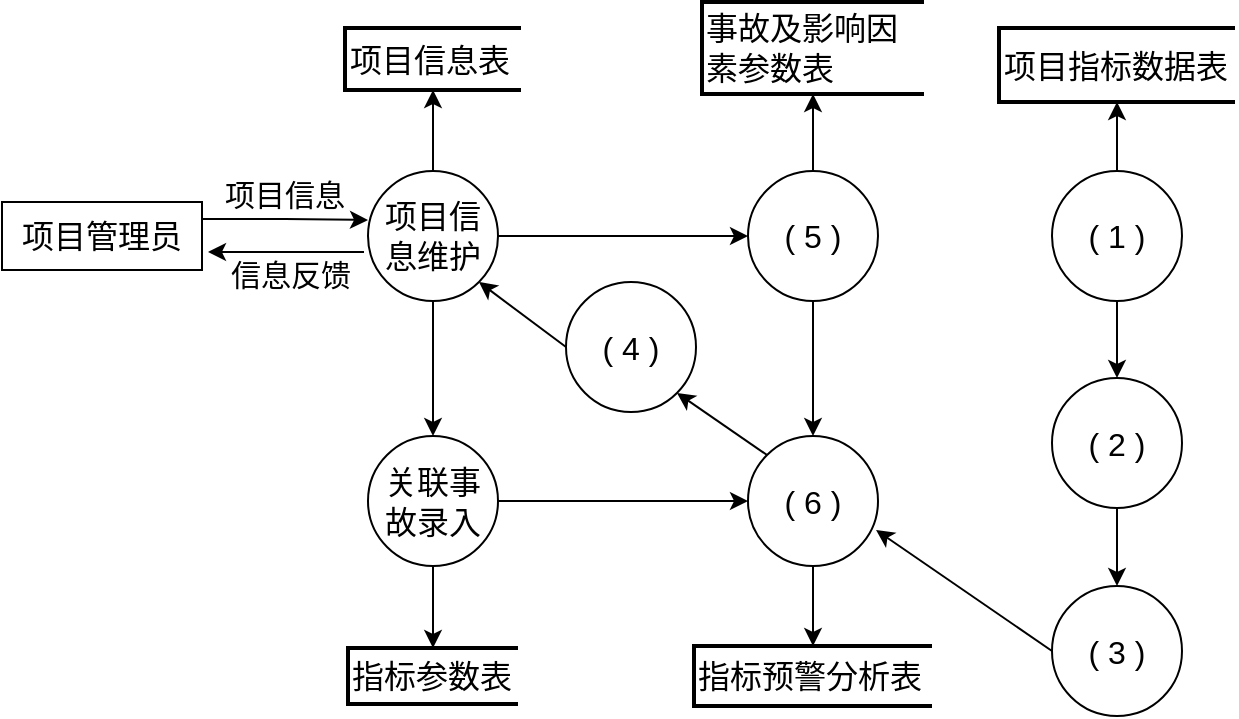 <mxfile version="21.6.5" type="github">
  <diagram name="第 1 页" id="edIoZuRB3zaZxlKi64ll">
    <mxGraphModel dx="1194" dy="810" grid="0" gridSize="10" guides="1" tooltips="1" connect="1" arrows="1" fold="1" page="1" pageScale="1" pageWidth="2000" pageHeight="1400" math="0" shadow="0">
      <root>
        <mxCell id="0" />
        <mxCell id="1" parent="0" />
        <mxCell id="qfht6-_884fc5smqtkyN-35" style="edgeStyle=orthogonalEdgeStyle;rounded=0;orthogonalLoop=1;jettySize=auto;html=1;exitX=1;exitY=0.25;exitDx=0;exitDy=0;entryX=0;entryY=0.377;entryDx=0;entryDy=0;entryPerimeter=0;" edge="1" parent="1" source="qfht6-_884fc5smqtkyN-33" target="qfht6-_884fc5smqtkyN-34">
          <mxGeometry relative="1" as="geometry" />
        </mxCell>
        <mxCell id="qfht6-_884fc5smqtkyN-38" value="项目信息" style="edgeLabel;html=1;align=center;verticalAlign=middle;resizable=0;points=[];fontSize=15;" vertex="1" connectable="0" parent="qfht6-_884fc5smqtkyN-35">
          <mxGeometry x="-0.063" relative="1" as="geometry">
            <mxPoint x="2" y="-13" as="offset" />
          </mxGeometry>
        </mxCell>
        <mxCell id="qfht6-_884fc5smqtkyN-33" value="项目管理员" style="rounded=0;whiteSpace=wrap;html=1;fontSize=16;imageWidth=24;imageHeight=24;" vertex="1" parent="1">
          <mxGeometry x="205" y="304" width="100" height="34" as="geometry" />
        </mxCell>
        <mxCell id="qfht6-_884fc5smqtkyN-46" value="" style="edgeStyle=orthogonalEdgeStyle;rounded=0;orthogonalLoop=1;jettySize=auto;html=1;" edge="1" parent="1" source="qfht6-_884fc5smqtkyN-34" target="qfht6-_884fc5smqtkyN-40">
          <mxGeometry relative="1" as="geometry" />
        </mxCell>
        <mxCell id="qfht6-_884fc5smqtkyN-48" value="" style="edgeStyle=orthogonalEdgeStyle;rounded=0;orthogonalLoop=1;jettySize=auto;html=1;" edge="1" parent="1" source="qfht6-_884fc5smqtkyN-34" target="qfht6-_884fc5smqtkyN-47">
          <mxGeometry relative="1" as="geometry" />
        </mxCell>
        <mxCell id="qfht6-_884fc5smqtkyN-53" style="edgeStyle=orthogonalEdgeStyle;rounded=0;orthogonalLoop=1;jettySize=auto;html=1;exitX=1;exitY=0.5;exitDx=0;exitDy=0;" edge="1" parent="1" source="qfht6-_884fc5smqtkyN-34" target="qfht6-_884fc5smqtkyN-51">
          <mxGeometry relative="1" as="geometry" />
        </mxCell>
        <mxCell id="qfht6-_884fc5smqtkyN-34" value="项目信息维护" style="ellipse;whiteSpace=wrap;html=1;aspect=fixed;fontSize=16;" vertex="1" parent="1">
          <mxGeometry x="388" y="288.5" width="65" height="65" as="geometry" />
        </mxCell>
        <mxCell id="qfht6-_884fc5smqtkyN-37" style="edgeStyle=orthogonalEdgeStyle;rounded=0;orthogonalLoop=1;jettySize=auto;html=1;" edge="1" parent="1">
          <mxGeometry relative="1" as="geometry">
            <mxPoint x="386" y="329" as="sourcePoint" />
            <mxPoint x="308" y="329" as="targetPoint" />
          </mxGeometry>
        </mxCell>
        <mxCell id="qfht6-_884fc5smqtkyN-39" value="信息反馈" style="edgeLabel;html=1;align=center;verticalAlign=middle;resizable=0;points=[];fontSize=15;" vertex="1" connectable="0" parent="qfht6-_884fc5smqtkyN-37">
          <mxGeometry x="-0.12" y="4" relative="1" as="geometry">
            <mxPoint x="-3" y="7" as="offset" />
          </mxGeometry>
        </mxCell>
        <mxCell id="qfht6-_884fc5smqtkyN-40" value="项目信息表" style="strokeWidth=2;html=1;shape=mxgraph.flowchart.annotation_1;align=left;pointerEvents=1;fontSize=16;" vertex="1" parent="1">
          <mxGeometry x="376.5" y="217" width="88" height="31" as="geometry" />
        </mxCell>
        <mxCell id="qfht6-_884fc5smqtkyN-41" value="事故及影响因素参数表" style="strokeWidth=2;html=1;shape=mxgraph.flowchart.annotation_1;align=left;pointerEvents=1;fontSize=16;whiteSpace=wrap;" vertex="1" parent="1">
          <mxGeometry x="555" y="204" width="111" height="46" as="geometry" />
        </mxCell>
        <mxCell id="qfht6-_884fc5smqtkyN-42" value="指标预警分析表" style="strokeWidth=2;html=1;shape=mxgraph.flowchart.annotation_1;align=left;pointerEvents=1;fontSize=16;" vertex="1" parent="1">
          <mxGeometry x="551" y="526" width="119" height="30" as="geometry" />
        </mxCell>
        <mxCell id="qfht6-_884fc5smqtkyN-43" value="项目指标数据表" style="strokeWidth=2;html=1;shape=mxgraph.flowchart.annotation_1;align=left;pointerEvents=1;fontSize=16;" vertex="1" parent="1">
          <mxGeometry x="703.5" y="217" width="118" height="37" as="geometry" />
        </mxCell>
        <mxCell id="qfht6-_884fc5smqtkyN-44" value="指标参数表" style="strokeWidth=2;html=1;shape=mxgraph.flowchart.annotation_1;align=left;pointerEvents=1;fontSize=16;" vertex="1" parent="1">
          <mxGeometry x="378" y="527" width="85" height="28" as="geometry" />
        </mxCell>
        <mxCell id="qfht6-_884fc5smqtkyN-50" value="" style="edgeStyle=orthogonalEdgeStyle;rounded=0;orthogonalLoop=1;jettySize=auto;html=1;" edge="1" parent="1" source="qfht6-_884fc5smqtkyN-47" target="qfht6-_884fc5smqtkyN-44">
          <mxGeometry relative="1" as="geometry" />
        </mxCell>
        <mxCell id="qfht6-_884fc5smqtkyN-54" style="edgeStyle=orthogonalEdgeStyle;rounded=0;orthogonalLoop=1;jettySize=auto;html=1;exitX=1;exitY=0.5;exitDx=0;exitDy=0;entryX=0;entryY=0.5;entryDx=0;entryDy=0;" edge="1" parent="1" source="qfht6-_884fc5smqtkyN-47" target="qfht6-_884fc5smqtkyN-52">
          <mxGeometry relative="1" as="geometry" />
        </mxCell>
        <mxCell id="qfht6-_884fc5smqtkyN-47" value="关联事故录入" style="ellipse;whiteSpace=wrap;html=1;aspect=fixed;fontSize=16;" vertex="1" parent="1">
          <mxGeometry x="388" y="421" width="65" height="65" as="geometry" />
        </mxCell>
        <mxCell id="qfht6-_884fc5smqtkyN-60" value="" style="edgeStyle=orthogonalEdgeStyle;rounded=0;orthogonalLoop=1;jettySize=auto;html=1;" edge="1" parent="1" source="qfht6-_884fc5smqtkyN-51" target="qfht6-_884fc5smqtkyN-52">
          <mxGeometry relative="1" as="geometry" />
        </mxCell>
        <mxCell id="qfht6-_884fc5smqtkyN-62" value="" style="edgeStyle=orthogonalEdgeStyle;rounded=0;orthogonalLoop=1;jettySize=auto;html=1;" edge="1" parent="1" source="qfht6-_884fc5smqtkyN-51" target="qfht6-_884fc5smqtkyN-41">
          <mxGeometry relative="1" as="geometry" />
        </mxCell>
        <mxCell id="qfht6-_884fc5smqtkyN-51" value="( 5 )" style="ellipse;whiteSpace=wrap;html=1;aspect=fixed;fontSize=16;" vertex="1" parent="1">
          <mxGeometry x="578" y="288.5" width="65" height="65" as="geometry" />
        </mxCell>
        <mxCell id="qfht6-_884fc5smqtkyN-59" style="rounded=0;orthogonalLoop=1;jettySize=auto;html=1;exitX=0;exitY=0;exitDx=0;exitDy=0;entryX=1;entryY=1;entryDx=0;entryDy=0;" edge="1" parent="1" source="qfht6-_884fc5smqtkyN-52" target="qfht6-_884fc5smqtkyN-55">
          <mxGeometry relative="1" as="geometry" />
        </mxCell>
        <mxCell id="qfht6-_884fc5smqtkyN-61" value="" style="edgeStyle=orthogonalEdgeStyle;rounded=0;orthogonalLoop=1;jettySize=auto;html=1;" edge="1" parent="1" source="qfht6-_884fc5smqtkyN-52" target="qfht6-_884fc5smqtkyN-42">
          <mxGeometry relative="1" as="geometry" />
        </mxCell>
        <mxCell id="qfht6-_884fc5smqtkyN-52" value="( 6 )" style="ellipse;whiteSpace=wrap;html=1;aspect=fixed;fontSize=16;" vertex="1" parent="1">
          <mxGeometry x="578" y="421" width="65" height="65" as="geometry" />
        </mxCell>
        <mxCell id="qfht6-_884fc5smqtkyN-58" style="rounded=0;orthogonalLoop=1;jettySize=auto;html=1;exitX=0;exitY=0.5;exitDx=0;exitDy=0;entryX=1;entryY=1;entryDx=0;entryDy=0;" edge="1" parent="1" source="qfht6-_884fc5smqtkyN-55" target="qfht6-_884fc5smqtkyN-34">
          <mxGeometry relative="1" as="geometry" />
        </mxCell>
        <mxCell id="qfht6-_884fc5smqtkyN-55" value="( 4 )" style="ellipse;whiteSpace=wrap;html=1;aspect=fixed;fontSize=16;" vertex="1" parent="1">
          <mxGeometry x="487" y="344" width="65" height="65" as="geometry" />
        </mxCell>
        <mxCell id="qfht6-_884fc5smqtkyN-68" value="" style="edgeStyle=orthogonalEdgeStyle;rounded=0;orthogonalLoop=1;jettySize=auto;html=1;" edge="1" parent="1" source="qfht6-_884fc5smqtkyN-63" target="qfht6-_884fc5smqtkyN-65">
          <mxGeometry relative="1" as="geometry" />
        </mxCell>
        <mxCell id="qfht6-_884fc5smqtkyN-63" value="( 2 )" style="ellipse;whiteSpace=wrap;html=1;aspect=fixed;fontSize=16;" vertex="1" parent="1">
          <mxGeometry x="730" y="392" width="65" height="65" as="geometry" />
        </mxCell>
        <mxCell id="qfht6-_884fc5smqtkyN-66" value="" style="edgeStyle=orthogonalEdgeStyle;rounded=0;orthogonalLoop=1;jettySize=auto;html=1;" edge="1" parent="1" source="qfht6-_884fc5smqtkyN-64" target="qfht6-_884fc5smqtkyN-43">
          <mxGeometry relative="1" as="geometry" />
        </mxCell>
        <mxCell id="qfht6-_884fc5smqtkyN-67" value="" style="edgeStyle=orthogonalEdgeStyle;rounded=0;orthogonalLoop=1;jettySize=auto;html=1;" edge="1" parent="1" source="qfht6-_884fc5smqtkyN-64" target="qfht6-_884fc5smqtkyN-63">
          <mxGeometry relative="1" as="geometry" />
        </mxCell>
        <mxCell id="qfht6-_884fc5smqtkyN-64" value="( 1 )" style="ellipse;whiteSpace=wrap;html=1;aspect=fixed;fontSize=16;" vertex="1" parent="1">
          <mxGeometry x="730" y="288.5" width="65" height="65" as="geometry" />
        </mxCell>
        <mxCell id="qfht6-_884fc5smqtkyN-69" style="rounded=0;orthogonalLoop=1;jettySize=auto;html=1;exitX=0;exitY=0.5;exitDx=0;exitDy=0;entryX=0.985;entryY=0.723;entryDx=0;entryDy=0;entryPerimeter=0;" edge="1" parent="1" source="qfht6-_884fc5smqtkyN-65" target="qfht6-_884fc5smqtkyN-52">
          <mxGeometry relative="1" as="geometry" />
        </mxCell>
        <mxCell id="qfht6-_884fc5smqtkyN-65" value="( 3 )" style="ellipse;whiteSpace=wrap;html=1;aspect=fixed;fontSize=16;" vertex="1" parent="1">
          <mxGeometry x="730" y="496" width="65" height="65" as="geometry" />
        </mxCell>
      </root>
    </mxGraphModel>
  </diagram>
</mxfile>
